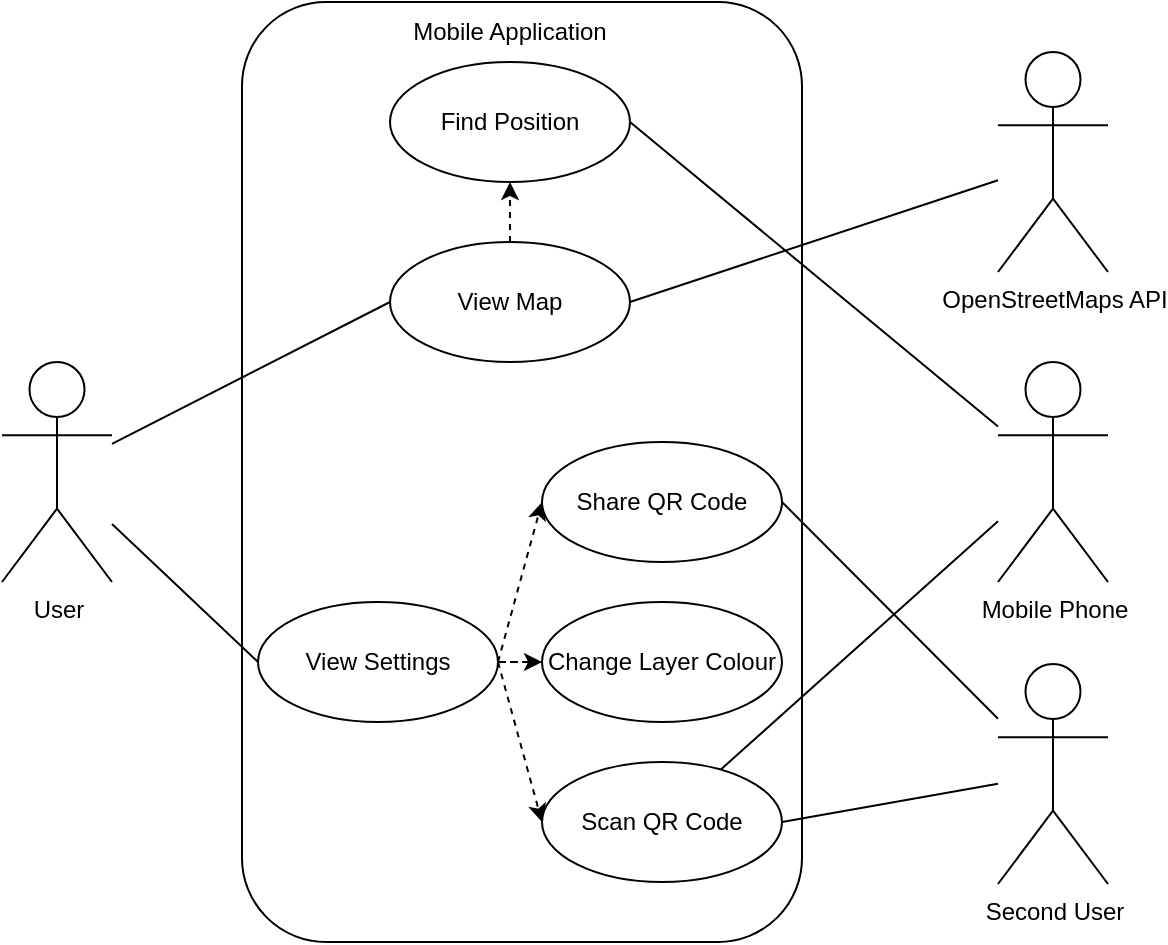 <mxfile version="28.2.5">
  <diagram name="Page-1" id="FRFs76Lm8cAUdWDIwzMV">
    <mxGraphModel dx="1042" dy="561" grid="0" gridSize="10" guides="1" tooltips="1" connect="1" arrows="1" fold="1" page="1" pageScale="1" pageWidth="827" pageHeight="1169" math="0" shadow="0">
      <root>
        <mxCell id="0" />
        <mxCell id="1" parent="0" />
        <mxCell id="7ep-YDegBzTAFs_BZFKH-1" value="User" style="shape=umlActor;verticalLabelPosition=bottom;verticalAlign=top;html=1;outlineConnect=0;" vertex="1" parent="1">
          <mxGeometry x="160" y="230" width="55" height="110" as="geometry" />
        </mxCell>
        <mxCell id="7ep-YDegBzTAFs_BZFKH-4" value="" style="group" vertex="1" connectable="0" parent="1">
          <mxGeometry x="280" y="50" width="280" height="470" as="geometry" />
        </mxCell>
        <mxCell id="7ep-YDegBzTAFs_BZFKH-2" value="" style="rounded=1;whiteSpace=wrap;html=1;" vertex="1" parent="7ep-YDegBzTAFs_BZFKH-4">
          <mxGeometry width="280" height="470" as="geometry" />
        </mxCell>
        <mxCell id="7ep-YDegBzTAFs_BZFKH-3" value="Mobile Application" style="text;html=1;align=center;verticalAlign=middle;whiteSpace=wrap;rounded=0;" vertex="1" parent="7ep-YDegBzTAFs_BZFKH-4">
          <mxGeometry x="28" width="212" height="30" as="geometry" />
        </mxCell>
        <mxCell id="7ep-YDegBzTAFs_BZFKH-6" value="View Map" style="ellipse;whiteSpace=wrap;html=1;" vertex="1" parent="7ep-YDegBzTAFs_BZFKH-4">
          <mxGeometry x="74" y="120" width="120" height="60" as="geometry" />
        </mxCell>
        <mxCell id="7ep-YDegBzTAFs_BZFKH-7" value="Find Position" style="ellipse;whiteSpace=wrap;html=1;" vertex="1" parent="7ep-YDegBzTAFs_BZFKH-4">
          <mxGeometry x="74" y="30" width="120" height="60" as="geometry" />
        </mxCell>
        <mxCell id="7ep-YDegBzTAFs_BZFKH-8" value="Change Layer Colour" style="ellipse;whiteSpace=wrap;html=1;" vertex="1" parent="7ep-YDegBzTAFs_BZFKH-4">
          <mxGeometry x="150" y="300" width="120" height="60" as="geometry" />
        </mxCell>
        <mxCell id="7ep-YDegBzTAFs_BZFKH-15" value="Share QR Code" style="ellipse;whiteSpace=wrap;html=1;" vertex="1" parent="7ep-YDegBzTAFs_BZFKH-4">
          <mxGeometry x="150" y="220" width="120" height="60" as="geometry" />
        </mxCell>
        <mxCell id="7ep-YDegBzTAFs_BZFKH-16" value="Scan QR Code" style="ellipse;whiteSpace=wrap;html=1;" vertex="1" parent="7ep-YDegBzTAFs_BZFKH-4">
          <mxGeometry x="150" y="380" width="120" height="60" as="geometry" />
        </mxCell>
        <mxCell id="7ep-YDegBzTAFs_BZFKH-28" value="" style="edgeStyle=orthogonalEdgeStyle;rounded=0;orthogonalLoop=1;jettySize=auto;html=1;jumpStyle=none;curved=0;dashed=1;" edge="1" parent="7ep-YDegBzTAFs_BZFKH-4" source="7ep-YDegBzTAFs_BZFKH-21" target="7ep-YDegBzTAFs_BZFKH-8">
          <mxGeometry relative="1" as="geometry" />
        </mxCell>
        <mxCell id="7ep-YDegBzTAFs_BZFKH-21" value="View Settings" style="ellipse;whiteSpace=wrap;html=1;" vertex="1" parent="7ep-YDegBzTAFs_BZFKH-4">
          <mxGeometry x="8" y="300" width="120" height="60" as="geometry" />
        </mxCell>
        <mxCell id="7ep-YDegBzTAFs_BZFKH-24" value="" style="endArrow=classic;html=1;rounded=0;entryX=0.5;entryY=1;entryDx=0;entryDy=0;exitX=0.5;exitY=0;exitDx=0;exitDy=0;jumpStyle=none;curved=0;dashed=1;" edge="1" parent="7ep-YDegBzTAFs_BZFKH-4" source="7ep-YDegBzTAFs_BZFKH-6" target="7ep-YDegBzTAFs_BZFKH-7">
          <mxGeometry width="50" height="50" relative="1" as="geometry">
            <mxPoint x="180" y="230" as="sourcePoint" />
            <mxPoint x="230" y="180" as="targetPoint" />
          </mxGeometry>
        </mxCell>
        <mxCell id="7ep-YDegBzTAFs_BZFKH-27" value="" style="endArrow=classic;html=1;rounded=0;exitX=1;exitY=0.5;exitDx=0;exitDy=0;entryX=0;entryY=0.5;entryDx=0;entryDy=0;jumpStyle=none;curved=0;dashed=1;" edge="1" parent="7ep-YDegBzTAFs_BZFKH-4" source="7ep-YDegBzTAFs_BZFKH-21" target="7ep-YDegBzTAFs_BZFKH-15">
          <mxGeometry width="50" height="50" relative="1" as="geometry">
            <mxPoint x="180" y="230" as="sourcePoint" />
            <mxPoint x="230" y="180" as="targetPoint" />
          </mxGeometry>
        </mxCell>
        <mxCell id="7ep-YDegBzTAFs_BZFKH-29" value="" style="endArrow=classic;html=1;rounded=0;exitX=1;exitY=0.5;exitDx=0;exitDy=0;entryX=0;entryY=0.5;entryDx=0;entryDy=0;jumpStyle=none;curved=0;dashed=1;" edge="1" parent="7ep-YDegBzTAFs_BZFKH-4" source="7ep-YDegBzTAFs_BZFKH-21" target="7ep-YDegBzTAFs_BZFKH-16">
          <mxGeometry width="50" height="50" relative="1" as="geometry">
            <mxPoint x="180" y="230" as="sourcePoint" />
            <mxPoint x="230" y="180" as="targetPoint" />
          </mxGeometry>
        </mxCell>
        <mxCell id="7ep-YDegBzTAFs_BZFKH-17" value="OpenStreetMaps API" style="shape=umlActor;verticalLabelPosition=bottom;verticalAlign=top;html=1;outlineConnect=0;" vertex="1" parent="1">
          <mxGeometry x="658" y="75" width="55" height="110" as="geometry" />
        </mxCell>
        <mxCell id="7ep-YDegBzTAFs_BZFKH-18" value="" style="endArrow=none;html=1;rounded=0;entryX=0;entryY=0.5;entryDx=0;entryDy=0;" edge="1" parent="1" source="7ep-YDegBzTAFs_BZFKH-1" target="7ep-YDegBzTAFs_BZFKH-6">
          <mxGeometry width="50" height="50" relative="1" as="geometry">
            <mxPoint x="250" y="120" as="sourcePoint" />
            <mxPoint x="510" y="230" as="targetPoint" />
          </mxGeometry>
        </mxCell>
        <mxCell id="7ep-YDegBzTAFs_BZFKH-20" value="Mobile Phone" style="shape=umlActor;verticalLabelPosition=bottom;verticalAlign=top;html=1;outlineConnect=0;" vertex="1" parent="1">
          <mxGeometry x="658" y="230" width="55" height="110" as="geometry" />
        </mxCell>
        <mxCell id="7ep-YDegBzTAFs_BZFKH-22" value="" style="endArrow=none;html=1;rounded=0;exitX=1;exitY=0.5;exitDx=0;exitDy=0;" edge="1" parent="1" source="7ep-YDegBzTAFs_BZFKH-6" target="7ep-YDegBzTAFs_BZFKH-17">
          <mxGeometry width="50" height="50" relative="1" as="geometry">
            <mxPoint x="460" y="280" as="sourcePoint" />
            <mxPoint x="510" y="230" as="targetPoint" />
          </mxGeometry>
        </mxCell>
        <mxCell id="7ep-YDegBzTAFs_BZFKH-23" value="" style="endArrow=none;html=1;rounded=0;entryX=1;entryY=0.5;entryDx=0;entryDy=0;" edge="1" parent="1" source="7ep-YDegBzTAFs_BZFKH-20" target="7ep-YDegBzTAFs_BZFKH-7">
          <mxGeometry width="50" height="50" relative="1" as="geometry">
            <mxPoint x="707.5" y="239.289" as="sourcePoint" />
            <mxPoint x="707.5" y="189.289" as="targetPoint" />
          </mxGeometry>
        </mxCell>
        <mxCell id="7ep-YDegBzTAFs_BZFKH-26" value="" style="endArrow=none;html=1;rounded=0;entryX=0;entryY=0.5;entryDx=0;entryDy=0;" edge="1" parent="1" source="7ep-YDegBzTAFs_BZFKH-1" target="7ep-YDegBzTAFs_BZFKH-21">
          <mxGeometry width="50" height="50" relative="1" as="geometry">
            <mxPoint x="240" y="370" as="sourcePoint" />
            <mxPoint x="295.711" y="285" as="targetPoint" />
          </mxGeometry>
        </mxCell>
        <mxCell id="7ep-YDegBzTAFs_BZFKH-30" value="" style="endArrow=none;html=1;rounded=0;" edge="1" parent="1" source="7ep-YDegBzTAFs_BZFKH-16" target="7ep-YDegBzTAFs_BZFKH-20">
          <mxGeometry width="50" height="50" relative="1" as="geometry">
            <mxPoint x="270" y="460" as="sourcePoint" />
            <mxPoint x="620.711" y="460" as="targetPoint" />
          </mxGeometry>
        </mxCell>
        <mxCell id="7ep-YDegBzTAFs_BZFKH-32" value="Second User" style="shape=umlActor;verticalLabelPosition=bottom;verticalAlign=top;html=1;outlineConnect=0;" vertex="1" parent="1">
          <mxGeometry x="658" y="381" width="55" height="110" as="geometry" />
        </mxCell>
        <mxCell id="7ep-YDegBzTAFs_BZFKH-33" value="" style="endArrow=none;html=1;rounded=0;entryX=1;entryY=0.5;entryDx=0;entryDy=0;" edge="1" parent="1" source="7ep-YDegBzTAFs_BZFKH-32" target="7ep-YDegBzTAFs_BZFKH-15">
          <mxGeometry width="50" height="50" relative="1" as="geometry">
            <mxPoint x="789" y="371" as="sourcePoint" />
            <mxPoint x="605" y="219" as="targetPoint" />
          </mxGeometry>
        </mxCell>
        <mxCell id="7ep-YDegBzTAFs_BZFKH-34" value="" style="endArrow=none;html=1;rounded=0;entryX=1;entryY=0.5;entryDx=0;entryDy=0;" edge="1" parent="1" source="7ep-YDegBzTAFs_BZFKH-32" target="7ep-YDegBzTAFs_BZFKH-16">
          <mxGeometry width="50" height="50" relative="1" as="geometry">
            <mxPoint x="706" y="480" as="sourcePoint" />
            <mxPoint x="598" y="372" as="targetPoint" />
          </mxGeometry>
        </mxCell>
      </root>
    </mxGraphModel>
  </diagram>
</mxfile>

